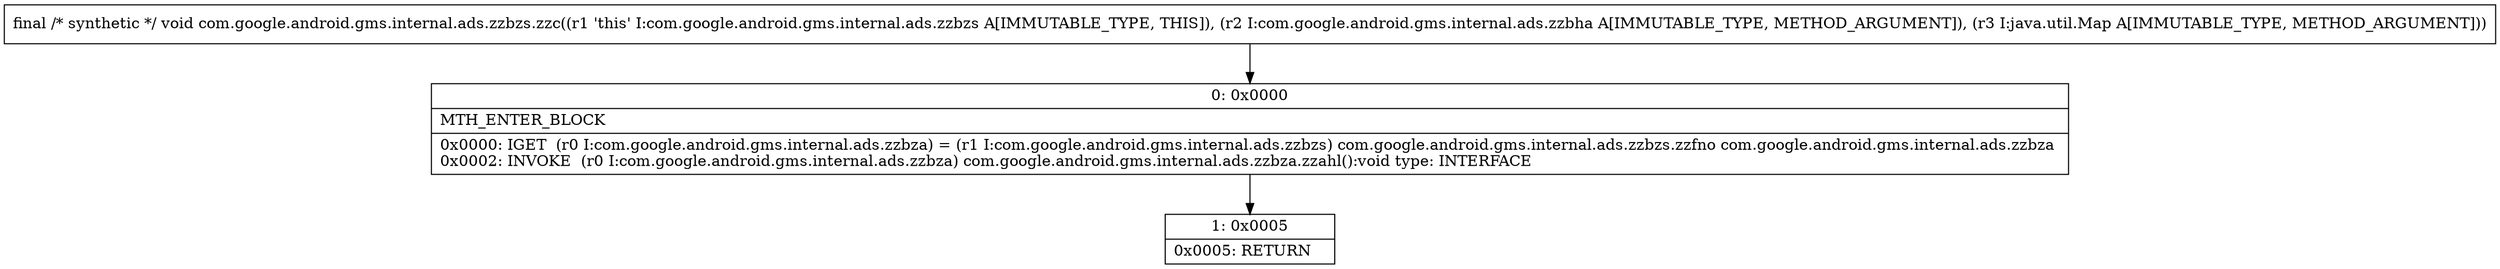 digraph "CFG forcom.google.android.gms.internal.ads.zzbzs.zzc(Lcom\/google\/android\/gms\/internal\/ads\/zzbha;Ljava\/util\/Map;)V" {
Node_0 [shape=record,label="{0\:\ 0x0000|MTH_ENTER_BLOCK\l|0x0000: IGET  (r0 I:com.google.android.gms.internal.ads.zzbza) = (r1 I:com.google.android.gms.internal.ads.zzbzs) com.google.android.gms.internal.ads.zzbzs.zzfno com.google.android.gms.internal.ads.zzbza \l0x0002: INVOKE  (r0 I:com.google.android.gms.internal.ads.zzbza) com.google.android.gms.internal.ads.zzbza.zzahl():void type: INTERFACE \l}"];
Node_1 [shape=record,label="{1\:\ 0x0005|0x0005: RETURN   \l}"];
MethodNode[shape=record,label="{final \/* synthetic *\/ void com.google.android.gms.internal.ads.zzbzs.zzc((r1 'this' I:com.google.android.gms.internal.ads.zzbzs A[IMMUTABLE_TYPE, THIS]), (r2 I:com.google.android.gms.internal.ads.zzbha A[IMMUTABLE_TYPE, METHOD_ARGUMENT]), (r3 I:java.util.Map A[IMMUTABLE_TYPE, METHOD_ARGUMENT])) }"];
MethodNode -> Node_0;
Node_0 -> Node_1;
}


